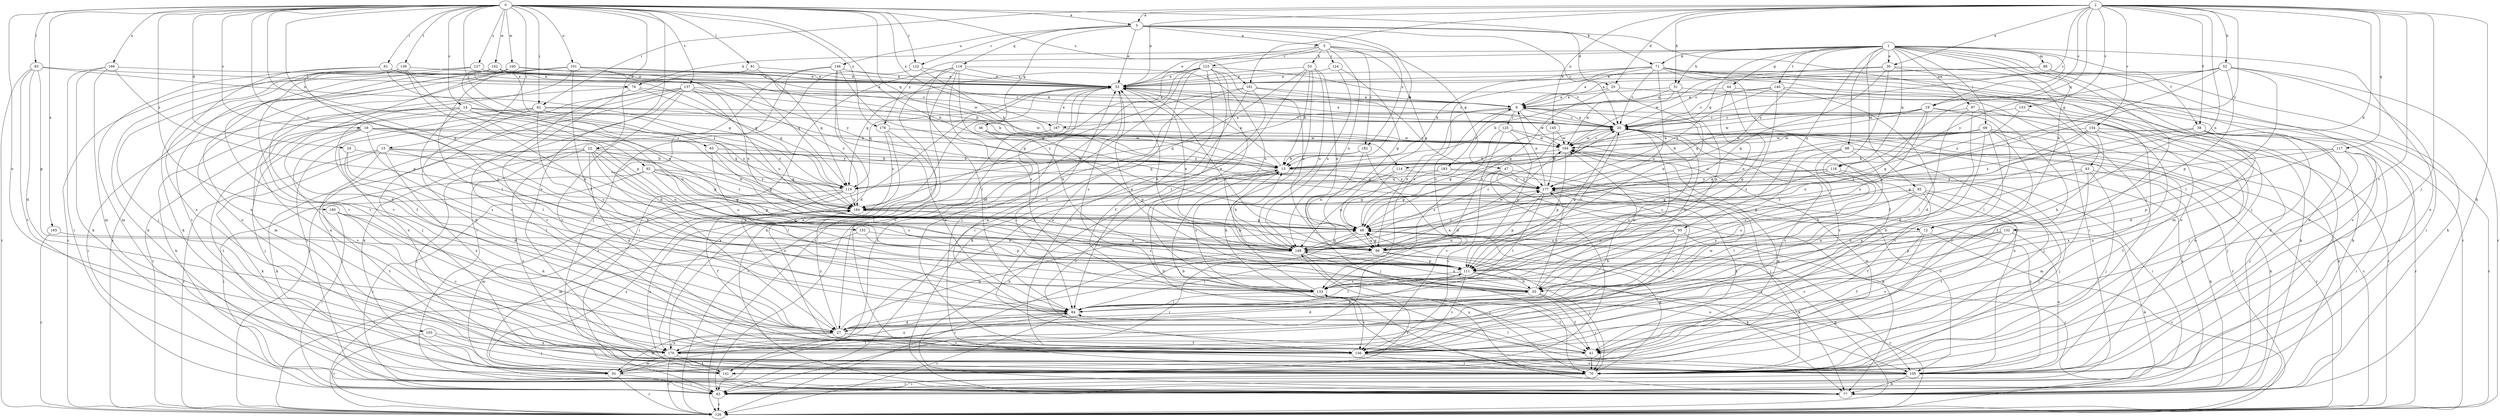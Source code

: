 strict digraph  {
0;
1;
2;
3;
5;
6;
12;
13;
14;
15;
16;
19;
20;
22;
24;
25;
27;
30;
33;
38;
41;
43;
44;
46;
47;
48;
51;
52;
53;
55;
61;
62;
63;
65;
68;
69;
70;
71;
76;
77;
81;
83;
84;
85;
88;
91;
92;
95;
97;
98;
101;
103;
105;
111;
114;
116;
117;
118;
119;
122;
123;
124;
125;
126;
127;
132;
133;
137;
139;
140;
141;
145;
146;
148;
152;
153;
154;
156;
160;
162;
164;
165;
166;
167;
170;
176;
177;
180;
181;
182;
183;
184;
0 -> 3  [label=a];
0 -> 12  [label=b];
0 -> 14  [label=c];
0 -> 15  [label=c];
0 -> 16  [label=c];
0 -> 22  [label=d];
0 -> 24  [label=d];
0 -> 61  [label=i];
0 -> 62  [label=i];
0 -> 65  [label=j];
0 -> 71  [label=k];
0 -> 81  [label=l];
0 -> 83  [label=l];
0 -> 92  [label=n];
0 -> 101  [label=o];
0 -> 103  [label=o];
0 -> 105  [label=o];
0 -> 111  [label=p];
0 -> 114  [label=q];
0 -> 122  [label=r];
0 -> 127  [label=s];
0 -> 137  [label=t];
0 -> 139  [label=t];
0 -> 152  [label=v];
0 -> 160  [label=w];
0 -> 162  [label=w];
0 -> 165  [label=x];
0 -> 166  [label=x];
0 -> 167  [label=x];
0 -> 176  [label=y];
0 -> 180  [label=z];
0 -> 181  [label=z];
1 -> 12  [label=b];
1 -> 19  [label=c];
1 -> 30  [label=e];
1 -> 38  [label=f];
1 -> 43  [label=g];
1 -> 44  [label=g];
1 -> 51  [label=h];
1 -> 68  [label=j];
1 -> 69  [label=j];
1 -> 70  [label=j];
1 -> 71  [label=k];
1 -> 76  [label=k];
1 -> 85  [label=m];
1 -> 88  [label=m];
1 -> 95  [label=n];
1 -> 97  [label=n];
1 -> 105  [label=o];
1 -> 114  [label=q];
1 -> 116  [label=q];
1 -> 132  [label=s];
1 -> 140  [label=t];
1 -> 176  [label=y];
1 -> 177  [label=y];
2 -> 3  [label=a];
2 -> 12  [label=b];
2 -> 19  [label=c];
2 -> 20  [label=c];
2 -> 25  [label=d];
2 -> 30  [label=e];
2 -> 33  [label=e];
2 -> 38  [label=f];
2 -> 51  [label=h];
2 -> 52  [label=h];
2 -> 62  [label=i];
2 -> 70  [label=j];
2 -> 77  [label=k];
2 -> 98  [label=n];
2 -> 116  [label=q];
2 -> 117  [label=q];
2 -> 145  [label=u];
2 -> 153  [label=v];
2 -> 154  [label=v];
2 -> 156  [label=v];
2 -> 177  [label=y];
2 -> 181  [label=z];
3 -> 5  [label=a];
3 -> 13  [label=b];
3 -> 20  [label=c];
3 -> 25  [label=d];
3 -> 33  [label=e];
3 -> 46  [label=g];
3 -> 70  [label=j];
3 -> 118  [label=q];
3 -> 122  [label=r];
3 -> 146  [label=u];
3 -> 182  [label=z];
5 -> 33  [label=e];
5 -> 47  [label=g];
5 -> 48  [label=g];
5 -> 53  [label=h];
5 -> 63  [label=i];
5 -> 123  [label=r];
5 -> 124  [label=r];
5 -> 148  [label=u];
5 -> 182  [label=z];
6 -> 20  [label=c];
6 -> 98  [label=n];
6 -> 119  [label=q];
6 -> 125  [label=r];
6 -> 126  [label=r];
6 -> 156  [label=v];
6 -> 164  [label=w];
6 -> 167  [label=x];
6 -> 183  [label=z];
12 -> 41  [label=f];
12 -> 98  [label=n];
12 -> 126  [label=r];
12 -> 148  [label=u];
12 -> 156  [label=v];
13 -> 33  [label=e];
13 -> 77  [label=k];
13 -> 133  [label=s];
13 -> 156  [label=v];
13 -> 177  [label=y];
14 -> 20  [label=c];
14 -> 63  [label=i];
14 -> 77  [label=k];
14 -> 84  [label=l];
14 -> 98  [label=n];
14 -> 148  [label=u];
14 -> 164  [label=w];
14 -> 170  [label=x];
14 -> 184  [label=z];
15 -> 13  [label=b];
15 -> 48  [label=g];
15 -> 55  [label=h];
15 -> 70  [label=j];
15 -> 77  [label=k];
15 -> 126  [label=r];
15 -> 170  [label=x];
16 -> 70  [label=j];
16 -> 119  [label=q];
16 -> 133  [label=s];
16 -> 141  [label=t];
16 -> 156  [label=v];
16 -> 164  [label=w];
16 -> 177  [label=y];
19 -> 13  [label=b];
19 -> 20  [label=c];
19 -> 48  [label=g];
19 -> 70  [label=j];
19 -> 84  [label=l];
19 -> 98  [label=n];
19 -> 119  [label=q];
19 -> 164  [label=w];
20 -> 6  [label=a];
20 -> 33  [label=e];
20 -> 48  [label=g];
20 -> 55  [label=h];
20 -> 70  [label=j];
20 -> 111  [label=p];
20 -> 126  [label=r];
20 -> 156  [label=v];
20 -> 164  [label=w];
22 -> 13  [label=b];
22 -> 27  [label=d];
22 -> 48  [label=g];
22 -> 55  [label=h];
22 -> 70  [label=j];
22 -> 77  [label=k];
22 -> 84  [label=l];
22 -> 105  [label=o];
22 -> 148  [label=u];
24 -> 13  [label=b];
24 -> 27  [label=d];
24 -> 84  [label=l];
25 -> 6  [label=a];
25 -> 48  [label=g];
25 -> 77  [label=k];
25 -> 98  [label=n];
27 -> 41  [label=f];
27 -> 48  [label=g];
27 -> 91  [label=m];
27 -> 111  [label=p];
27 -> 156  [label=v];
27 -> 170  [label=x];
27 -> 184  [label=z];
30 -> 33  [label=e];
30 -> 48  [label=g];
30 -> 91  [label=m];
30 -> 105  [label=o];
30 -> 133  [label=s];
30 -> 164  [label=w];
33 -> 6  [label=a];
33 -> 20  [label=c];
33 -> 119  [label=q];
33 -> 126  [label=r];
33 -> 133  [label=s];
33 -> 148  [label=u];
33 -> 156  [label=v];
38 -> 70  [label=j];
38 -> 126  [label=r];
38 -> 148  [label=u];
38 -> 164  [label=w];
38 -> 170  [label=x];
41 -> 33  [label=e];
41 -> 70  [label=j];
41 -> 84  [label=l];
43 -> 55  [label=h];
43 -> 70  [label=j];
43 -> 77  [label=k];
43 -> 91  [label=m];
43 -> 177  [label=y];
44 -> 6  [label=a];
44 -> 77  [label=k];
44 -> 98  [label=n];
44 -> 111  [label=p];
46 -> 84  [label=l];
46 -> 111  [label=p];
46 -> 164  [label=w];
46 -> 177  [label=y];
47 -> 48  [label=g];
47 -> 77  [label=k];
47 -> 105  [label=o];
47 -> 141  [label=t];
47 -> 156  [label=v];
47 -> 177  [label=y];
48 -> 20  [label=c];
48 -> 63  [label=i];
48 -> 77  [label=k];
48 -> 98  [label=n];
48 -> 105  [label=o];
48 -> 148  [label=u];
51 -> 6  [label=a];
51 -> 13  [label=b];
51 -> 63  [label=i];
51 -> 111  [label=p];
51 -> 164  [label=w];
52 -> 6  [label=a];
52 -> 33  [label=e];
52 -> 63  [label=i];
52 -> 84  [label=l];
52 -> 111  [label=p];
52 -> 126  [label=r];
52 -> 177  [label=y];
52 -> 184  [label=z];
53 -> 13  [label=b];
53 -> 33  [label=e];
53 -> 63  [label=i];
53 -> 77  [label=k];
53 -> 98  [label=n];
53 -> 141  [label=t];
53 -> 148  [label=u];
55 -> 27  [label=d];
55 -> 33  [label=e];
55 -> 41  [label=f];
55 -> 70  [label=j];
55 -> 148  [label=u];
55 -> 164  [label=w];
55 -> 177  [label=y];
55 -> 184  [label=z];
61 -> 20  [label=c];
61 -> 33  [label=e];
61 -> 91  [label=m];
61 -> 170  [label=x];
61 -> 184  [label=z];
62 -> 13  [label=b];
62 -> 20  [label=c];
62 -> 27  [label=d];
62 -> 126  [label=r];
62 -> 133  [label=s];
62 -> 170  [label=x];
62 -> 184  [label=z];
63 -> 126  [label=r];
65 -> 13  [label=b];
65 -> 98  [label=n];
65 -> 111  [label=p];
65 -> 184  [label=z];
68 -> 13  [label=b];
68 -> 55  [label=h];
68 -> 77  [label=k];
68 -> 111  [label=p];
68 -> 126  [label=r];
68 -> 133  [label=s];
69 -> 13  [label=b];
69 -> 41  [label=f];
69 -> 48  [label=g];
69 -> 77  [label=k];
69 -> 141  [label=t];
69 -> 156  [label=v];
69 -> 164  [label=w];
69 -> 170  [label=x];
69 -> 184  [label=z];
70 -> 13  [label=b];
70 -> 48  [label=g];
70 -> 63  [label=i];
70 -> 148  [label=u];
71 -> 6  [label=a];
71 -> 13  [label=b];
71 -> 20  [label=c];
71 -> 33  [label=e];
71 -> 41  [label=f];
71 -> 63  [label=i];
71 -> 77  [label=k];
71 -> 105  [label=o];
71 -> 126  [label=r];
71 -> 133  [label=s];
71 -> 148  [label=u];
76 -> 6  [label=a];
76 -> 91  [label=m];
76 -> 119  [label=q];
76 -> 156  [label=v];
77 -> 20  [label=c];
81 -> 33  [label=e];
81 -> 119  [label=q];
81 -> 156  [label=v];
83 -> 27  [label=d];
83 -> 111  [label=p];
83 -> 119  [label=q];
83 -> 126  [label=r];
83 -> 141  [label=t];
83 -> 76  [label=j];
84 -> 20  [label=c];
84 -> 27  [label=d];
84 -> 126  [label=r];
84 -> 170  [label=x];
85 -> 41  [label=f];
85 -> 70  [label=j];
85 -> 84  [label=l];
85 -> 133  [label=s];
85 -> 141  [label=t];
85 -> 184  [label=z];
88 -> 20  [label=c];
88 -> 33  [label=e];
88 -> 77  [label=k];
88 -> 105  [label=o];
91 -> 63  [label=i];
91 -> 84  [label=l];
91 -> 126  [label=r];
91 -> 164  [label=w];
91 -> 184  [label=z];
92 -> 48  [label=g];
92 -> 63  [label=i];
92 -> 119  [label=q];
92 -> 133  [label=s];
92 -> 141  [label=t];
92 -> 148  [label=u];
92 -> 184  [label=z];
95 -> 55  [label=h];
95 -> 84  [label=l];
95 -> 98  [label=n];
95 -> 126  [label=r];
95 -> 148  [label=u];
97 -> 20  [label=c];
97 -> 27  [label=d];
97 -> 41  [label=f];
97 -> 84  [label=l];
97 -> 105  [label=o];
98 -> 33  [label=e];
98 -> 48  [label=g];
98 -> 70  [label=j];
98 -> 77  [label=k];
98 -> 84  [label=l];
98 -> 164  [label=w];
101 -> 20  [label=c];
101 -> 33  [label=e];
101 -> 41  [label=f];
101 -> 84  [label=l];
101 -> 105  [label=o];
101 -> 119  [label=q];
101 -> 126  [label=r];
101 -> 156  [label=v];
101 -> 164  [label=w];
103 -> 70  [label=j];
103 -> 126  [label=r];
103 -> 170  [label=x];
105 -> 13  [label=b];
105 -> 63  [label=i];
105 -> 77  [label=k];
105 -> 177  [label=y];
111 -> 20  [label=c];
111 -> 33  [label=e];
111 -> 55  [label=h];
111 -> 84  [label=l];
111 -> 126  [label=r];
111 -> 133  [label=s];
111 -> 156  [label=v];
114 -> 48  [label=g];
114 -> 70  [label=j];
114 -> 177  [label=y];
116 -> 48  [label=g];
116 -> 70  [label=j];
116 -> 119  [label=q];
116 -> 133  [label=s];
116 -> 177  [label=y];
117 -> 13  [label=b];
117 -> 48  [label=g];
117 -> 63  [label=i];
117 -> 70  [label=j];
117 -> 105  [label=o];
117 -> 111  [label=p];
118 -> 33  [label=e];
118 -> 55  [label=h];
118 -> 63  [label=i];
118 -> 77  [label=k];
118 -> 84  [label=l];
118 -> 126  [label=r];
118 -> 133  [label=s];
118 -> 148  [label=u];
119 -> 41  [label=f];
119 -> 63  [label=i];
119 -> 91  [label=m];
119 -> 184  [label=z];
122 -> 13  [label=b];
122 -> 27  [label=d];
122 -> 33  [label=e];
123 -> 20  [label=c];
123 -> 27  [label=d];
123 -> 33  [label=e];
123 -> 41  [label=f];
123 -> 70  [label=j];
123 -> 84  [label=l];
123 -> 98  [label=n];
123 -> 105  [label=o];
123 -> 119  [label=q];
123 -> 133  [label=s];
124 -> 33  [label=e];
124 -> 48  [label=g];
124 -> 148  [label=u];
125 -> 27  [label=d];
125 -> 105  [label=o];
125 -> 111  [label=p];
125 -> 133  [label=s];
125 -> 164  [label=w];
126 -> 20  [label=c];
126 -> 48  [label=g];
127 -> 33  [label=e];
127 -> 70  [label=j];
127 -> 119  [label=q];
127 -> 126  [label=r];
127 -> 156  [label=v];
127 -> 177  [label=y];
132 -> 77  [label=k];
132 -> 105  [label=o];
132 -> 111  [label=p];
132 -> 148  [label=u];
132 -> 156  [label=v];
132 -> 170  [label=x];
133 -> 13  [label=b];
133 -> 20  [label=c];
133 -> 41  [label=f];
133 -> 84  [label=l];
133 -> 156  [label=v];
137 -> 6  [label=a];
137 -> 13  [label=b];
137 -> 63  [label=i];
137 -> 70  [label=j];
137 -> 77  [label=k];
137 -> 126  [label=r];
137 -> 148  [label=u];
137 -> 156  [label=v];
137 -> 184  [label=z];
139 -> 33  [label=e];
139 -> 55  [label=h];
139 -> 77  [label=k];
139 -> 111  [label=p];
139 -> 133  [label=s];
140 -> 6  [label=a];
140 -> 20  [label=c];
140 -> 27  [label=d];
140 -> 63  [label=i];
140 -> 133  [label=s];
140 -> 177  [label=y];
141 -> 133  [label=s];
141 -> 164  [label=w];
141 -> 184  [label=z];
145 -> 164  [label=w];
145 -> 177  [label=y];
146 -> 27  [label=d];
146 -> 33  [label=e];
146 -> 48  [label=g];
146 -> 63  [label=i];
146 -> 70  [label=j];
146 -> 84  [label=l];
148 -> 13  [label=b];
148 -> 20  [label=c];
148 -> 70  [label=j];
148 -> 105  [label=o];
148 -> 111  [label=p];
148 -> 126  [label=r];
148 -> 177  [label=y];
152 -> 98  [label=n];
152 -> 111  [label=p];
152 -> 126  [label=r];
153 -> 20  [label=c];
153 -> 27  [label=d];
153 -> 177  [label=y];
154 -> 55  [label=h];
154 -> 126  [label=r];
154 -> 148  [label=u];
154 -> 164  [label=w];
154 -> 170  [label=x];
154 -> 184  [label=z];
156 -> 33  [label=e];
156 -> 70  [label=j];
156 -> 105  [label=o];
160 -> 27  [label=d];
160 -> 33  [label=e];
160 -> 84  [label=l];
160 -> 148  [label=u];
160 -> 156  [label=v];
162 -> 6  [label=a];
162 -> 13  [label=b];
162 -> 33  [label=e];
162 -> 77  [label=k];
162 -> 141  [label=t];
162 -> 148  [label=u];
162 -> 170  [label=x];
162 -> 184  [label=z];
164 -> 13  [label=b];
164 -> 20  [label=c];
164 -> 63  [label=i];
164 -> 111  [label=p];
165 -> 98  [label=n];
165 -> 126  [label=r];
166 -> 33  [label=e];
166 -> 63  [label=i];
166 -> 77  [label=k];
166 -> 91  [label=m];
166 -> 111  [label=p];
167 -> 33  [label=e];
167 -> 126  [label=r];
167 -> 164  [label=w];
170 -> 6  [label=a];
170 -> 33  [label=e];
170 -> 91  [label=m];
170 -> 126  [label=r];
170 -> 141  [label=t];
170 -> 164  [label=w];
176 -> 105  [label=o];
176 -> 164  [label=w];
176 -> 170  [label=x];
176 -> 184  [label=z];
177 -> 6  [label=a];
177 -> 41  [label=f];
177 -> 84  [label=l];
177 -> 111  [label=p];
177 -> 156  [label=v];
177 -> 184  [label=z];
180 -> 27  [label=d];
180 -> 48  [label=g];
180 -> 63  [label=i];
180 -> 156  [label=v];
181 -> 6  [label=a];
181 -> 63  [label=i];
181 -> 77  [label=k];
181 -> 156  [label=v];
181 -> 177  [label=y];
181 -> 184  [label=z];
182 -> 13  [label=b];
182 -> 98  [label=n];
182 -> 119  [label=q];
182 -> 156  [label=v];
183 -> 70  [label=j];
183 -> 119  [label=q];
183 -> 148  [label=u];
183 -> 177  [label=y];
184 -> 48  [label=g];
184 -> 91  [label=m];
184 -> 177  [label=y];
}
